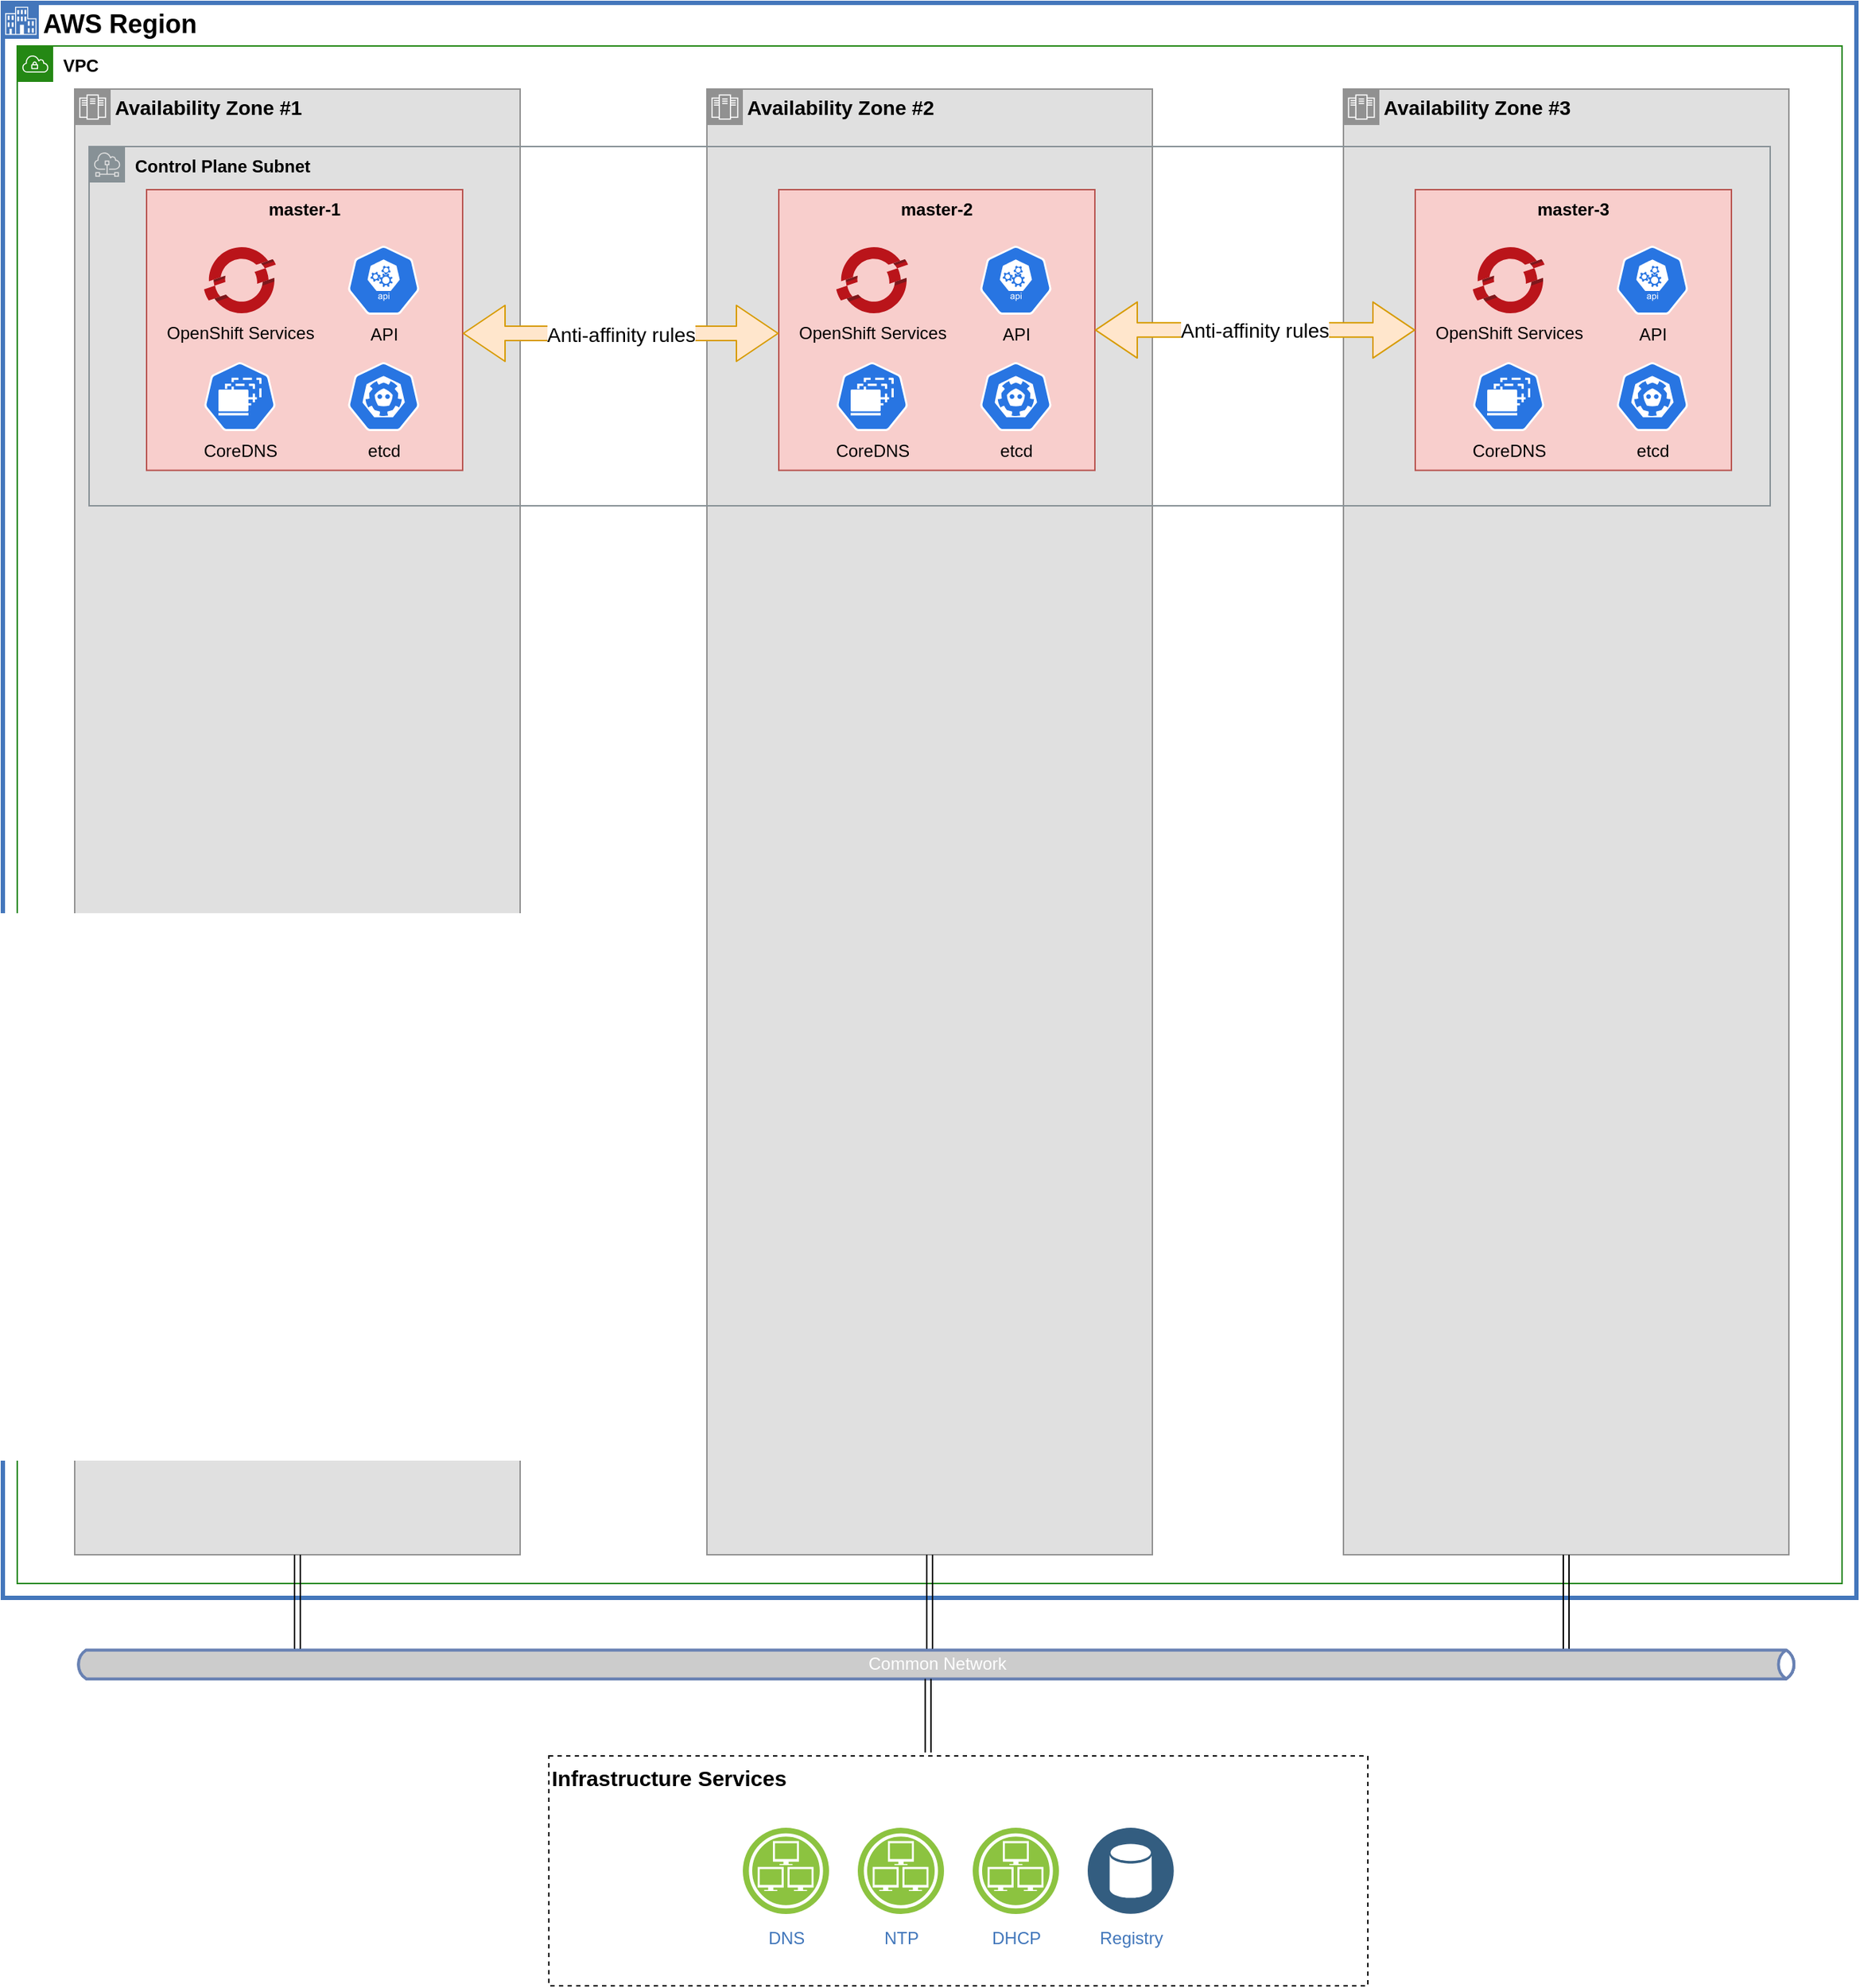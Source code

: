 <mxfile version="15.2.7" type="device"><diagram name="Golden Topology" id="J3lvRJlPb6sCFuMdmp8F"><mxGraphModel dx="2037" dy="1217" grid="0" gridSize="10" guides="1" tooltips="1" connect="1" arrows="1" fold="1" page="1" pageScale="1" pageWidth="827" pageHeight="1169" math="0" shadow="0"><root><mxCell id="uZquAlJrsq5l2rnmuD46-0"/><mxCell id="wvG8Cd0EijWJP6GNUTpN-5" value="Cloud Region" style="" visible="0" parent="uZquAlJrsq5l2rnmuD46-0"/><mxCell id="wvG8Cd0EijWJP6GNUTpN-6" value="&lt;b&gt;Cloud Region&lt;/b&gt;" style="shape=mxgraph.ibm.box;prType=enterprise;fontStyle=0;verticalAlign=top;align=left;spacingLeft=32;spacingTop=4;fillColor=none;rounded=0;whiteSpace=wrap;html=1;strokeColor=#4376BB;strokeWidth=3;dashed=0;container=0;spacing=-4;collapsible=0;fontColor=#000000;labelBackgroundColor=#ffffff;fontSize=18;" vertex="1" parent="wvG8Cd0EijWJP6GNUTpN-5"><mxGeometry x="30" y="150" width="1290" height="1110" as="geometry"/></mxCell><mxCell id="wvG8Cd0EijWJP6GNUTpN-7" value="Common Network" style="html=1;outlineConnect=0;fillColor=#CCCCCC;strokeColor=#6881B3;gradientColor=none;gradientDirection=north;strokeWidth=2;shape=mxgraph.networks.bus;gradientColor=none;gradientDirection=north;fontColor=#ffffff;perimeter=backbonePerimeter;backboneSize=20;labelBackgroundColor=none;align=center;container=0;" vertex="1" parent="wvG8Cd0EijWJP6GNUTpN-5"><mxGeometry x="80.002" y="1289.999" width="1199.114" height="32.67" as="geometry"/></mxCell><mxCell id="wvG8Cd0EijWJP6GNUTpN-8" value="" style="group" vertex="1" connectable="0" parent="wvG8Cd0EijWJP6GNUTpN-5"><mxGeometry x="991.75" y="1070" width="220" height="160" as="geometry"/></mxCell><mxCell id="wvG8Cd0EijWJP6GNUTpN-9" value="&lt;b&gt;&lt;font color=&quot;#000000&quot;&gt;VPC/VNET&lt;/font&gt;&lt;/b&gt;" style="points=[[0,0],[0.25,0],[0.5,0],[0.75,0],[1,0],[1,0.25],[1,0.5],[1,0.75],[1,1],[0.75,1],[0.5,1],[0.25,1],[0,1],[0,0.75],[0,0.5],[0,0.25]];outlineConnect=0;gradientColor=none;html=1;whiteSpace=wrap;fontSize=12;fontStyle=0;shape=mxgraph.aws4.group;grIcon=mxgraph.aws4.group_vpc;strokeColor=#248814;fillColor=none;verticalAlign=top;align=left;spacingLeft=30;fontColor=#AAB7B8;dashed=0;" vertex="1" parent="wvG8Cd0EijWJP6GNUTpN-5"><mxGeometry x="40" y="180" width="1270" height="1070" as="geometry"/></mxCell><mxCell id="wvG8Cd0EijWJP6GNUTpN-0" value="AWS Cloud" style="" parent="uZquAlJrsq5l2rnmuD46-0"/><mxCell id="wvG8Cd0EijWJP6GNUTpN-1" value="&lt;b&gt;AWS Region&lt;/b&gt;" style="shape=mxgraph.ibm.box;prType=enterprise;fontStyle=0;verticalAlign=top;align=left;spacingLeft=32;spacingTop=4;fillColor=none;rounded=0;whiteSpace=wrap;html=1;strokeColor=#4376BB;strokeWidth=3;dashed=0;container=0;spacing=-4;collapsible=0;fontColor=#000000;labelBackgroundColor=#ffffff;fontSize=18;" vertex="1" parent="wvG8Cd0EijWJP6GNUTpN-0"><mxGeometry x="30" y="150" width="1290" height="1110" as="geometry"/></mxCell><mxCell id="wvG8Cd0EijWJP6GNUTpN-2" value="Common Network" style="html=1;outlineConnect=0;fillColor=#CCCCCC;strokeColor=#6881B3;gradientColor=none;gradientDirection=north;strokeWidth=2;shape=mxgraph.networks.bus;gradientColor=none;gradientDirection=north;fontColor=#ffffff;perimeter=backbonePerimeter;backboneSize=20;labelBackgroundColor=none;align=center;container=0;" vertex="1" parent="wvG8Cd0EijWJP6GNUTpN-0"><mxGeometry x="80.002" y="1289.999" width="1199.114" height="32.67" as="geometry"/></mxCell><mxCell id="wvG8Cd0EijWJP6GNUTpN-3" value="" style="group" vertex="1" connectable="0" parent="wvG8Cd0EijWJP6GNUTpN-0"><mxGeometry x="991.75" y="1070" width="220" height="160" as="geometry"/></mxCell><mxCell id="wvG8Cd0EijWJP6GNUTpN-4" value="&lt;b&gt;&lt;font color=&quot;#000000&quot;&gt;VPC&lt;/font&gt;&lt;/b&gt;" style="points=[[0,0],[0.25,0],[0.5,0],[0.75,0],[1,0],[1,0.25],[1,0.5],[1,0.75],[1,1],[0.75,1],[0.5,1],[0.25,1],[0,1],[0,0.75],[0,0.5],[0,0.25]];outlineConnect=0;gradientColor=none;html=1;whiteSpace=wrap;fontSize=12;fontStyle=0;shape=mxgraph.aws4.group;grIcon=mxgraph.aws4.group_vpc;strokeColor=#248814;fillColor=none;verticalAlign=top;align=left;spacingLeft=30;fontColor=#AAB7B8;dashed=0;" vertex="1" parent="wvG8Cd0EijWJP6GNUTpN-0"><mxGeometry x="40" y="180" width="1270" height="1070" as="geometry"/></mxCell><mxCell id="lS-NssMR-Rr2RZA9TcL4-113" value="Azure Cloud" style="" parent="uZquAlJrsq5l2rnmuD46-0" visible="0"/><mxCell id="lS-NssMR-Rr2RZA9TcL4-114" value="&lt;b&gt;Azure Region&lt;/b&gt;" style="shape=mxgraph.ibm.box;prType=enterprise;fontStyle=0;verticalAlign=top;align=left;spacingLeft=32;spacingTop=4;fillColor=none;rounded=0;whiteSpace=wrap;html=1;strokeColor=#4376BB;strokeWidth=3;dashed=0;container=0;spacing=-4;collapsible=0;fontColor=#000000;labelBackgroundColor=#ffffff;fontSize=18;" parent="lS-NssMR-Rr2RZA9TcL4-113" vertex="1"><mxGeometry x="30" y="150" width="1290" height="1110" as="geometry"/></mxCell><mxCell id="lS-NssMR-Rr2RZA9TcL4-121" value="Common Network" style="html=1;outlineConnect=0;fillColor=#CCCCCC;strokeColor=#6881B3;gradientColor=none;gradientDirection=north;strokeWidth=2;shape=mxgraph.networks.bus;gradientColor=none;gradientDirection=north;fontColor=#ffffff;perimeter=backbonePerimeter;backboneSize=20;labelBackgroundColor=none;align=center;container=0;" parent="lS-NssMR-Rr2RZA9TcL4-113" vertex="1"><mxGeometry x="80.002" y="1289.999" width="1199.114" height="32.67" as="geometry"/></mxCell><mxCell id="lS-NssMR-Rr2RZA9TcL4-122" value="" style="group" parent="lS-NssMR-Rr2RZA9TcL4-113" vertex="1" connectable="0"><mxGeometry x="991.75" y="1070" width="220" height="160" as="geometry"/></mxCell><mxCell id="rJhWBv6eELaH0z6lBwar-2" value="&lt;b&gt;&lt;font color=&quot;#000000&quot;&gt;VNET&lt;/font&gt;&lt;/b&gt;" style="points=[[0,0],[0.25,0],[0.5,0],[0.75,0],[1,0],[1,0.25],[1,0.5],[1,0.75],[1,1],[0.75,1],[0.5,1],[0.25,1],[0,1],[0,0.75],[0,0.5],[0,0.25]];outlineConnect=0;gradientColor=none;html=1;whiteSpace=wrap;fontSize=12;fontStyle=0;shape=mxgraph.aws4.group;grIcon=mxgraph.aws4.group_vpc;strokeColor=#248814;fillColor=none;verticalAlign=top;align=left;spacingLeft=30;fontColor=#AAB7B8;dashed=0;" parent="lS-NssMR-Rr2RZA9TcL4-113" vertex="1"><mxGeometry x="40" y="180" width="1270" height="1070" as="geometry"/></mxCell><mxCell id="uZquAlJrsq5l2rnmuD46-1" value="Availability Zones" style="" parent="uZquAlJrsq5l2rnmuD46-0"/><mxCell id="uZquAlJrsq5l2rnmuD46-2" value="" style="shape=mxgraph.ibm.box;prType=enterprise;fontStyle=0;verticalAlign=top;align=left;spacingLeft=32;spacingTop=4;fillColor=none;rounded=0;whiteSpace=wrap;html=1;strokeColor=#4376BB;strokeWidth=3;dashed=0;container=0;spacing=-4;collapsible=0;fontColor=#000000;labelBackgroundColor=#ffffff;fontSize=18;" parent="uZquAlJrsq5l2rnmuD46-1" vertex="1"><mxGeometry x="30" y="150" width="1290" height="1110" as="geometry"/></mxCell><mxCell id="uZquAlJrsq5l2rnmuD46-5" value="&lt;b&gt;Availability Zone #1&lt;/b&gt;" style="shape=mxgraph.ibm.box;prType=zone;fontStyle=0;verticalAlign=top;align=left;spacingLeft=32;spacingTop=4;fillColor=#E0E0E0;rounded=0;whiteSpace=wrap;html=1;strokeColor=#919191;strokeWidth=1;dashed=0;container=0;spacing=-4;collapsible=0;fontColor=#000000;fontSize=14;" parent="uZquAlJrsq5l2rnmuD46-1" vertex="1"><mxGeometry x="80" y="210" width="310" height="1020" as="geometry"/></mxCell><mxCell id="uZquAlJrsq5l2rnmuD46-6" value="&lt;b&gt;Availability Zone #2&lt;/b&gt;" style="shape=mxgraph.ibm.box;prType=zone;fontStyle=0;verticalAlign=top;align=left;spacingLeft=32;spacingTop=4;fillColor=#E0E0E0;rounded=0;whiteSpace=wrap;html=1;strokeColor=#919191;strokeWidth=1;dashed=0;container=0;spacing=-4;collapsible=0;fontColor=#000000;fontSize=14;" parent="uZquAlJrsq5l2rnmuD46-1" vertex="1"><mxGeometry x="520" y="210" width="310" height="1020" as="geometry"/></mxCell><mxCell id="uZquAlJrsq5l2rnmuD46-7" value="&lt;b&gt;Availability Zone #3&lt;/b&gt;" style="shape=mxgraph.ibm.box;prType=zone;fontStyle=0;verticalAlign=top;align=left;spacingLeft=32;spacingTop=4;fillColor=#E0E0E0;rounded=0;whiteSpace=wrap;html=1;strokeColor=#919191;strokeWidth=1;dashed=0;container=0;spacing=-4;collapsible=0;fontColor=#000000;fontSize=14;" parent="uZquAlJrsq5l2rnmuD46-1" vertex="1"><mxGeometry x="963" y="210" width="310" height="1020" as="geometry"/></mxCell><mxCell id="uZquAlJrsq5l2rnmuD46-9" value="" style="shape=link;html=1;fontSize=14;fontColor=#000000;exitX=0.5;exitY=1;exitDx=0;exitDy=0;" parent="uZquAlJrsq5l2rnmuD46-1" source="uZquAlJrsq5l2rnmuD46-6" target="uZquAlJrsq5l2rnmuD46-4" edge="1"><mxGeometry width="50" height="50" relative="1" as="geometry"><mxPoint x="680" y="1170" as="sourcePoint"/><mxPoint x="673" y="1250" as="targetPoint"/></mxGeometry></mxCell><mxCell id="uZquAlJrsq5l2rnmuD46-17" value="" style="shape=link;html=1;fontSize=15;fontColor=#000000;exitX=0.5;exitY=1;exitDx=0;exitDy=0;" parent="uZquAlJrsq5l2rnmuD46-1" source="uZquAlJrsq5l2rnmuD46-7" target="uZquAlJrsq5l2rnmuD46-4" edge="1"><mxGeometry width="50" height="50" relative="1" as="geometry"><mxPoint x="650" y="1967" as="sourcePoint"/><mxPoint x="1068" y="1253" as="targetPoint"/></mxGeometry></mxCell><mxCell id="uZquAlJrsq5l2rnmuD46-10" value="" style="shape=link;html=1;fontSize=14;fontColor=#000000;entryX=0.5;entryY=1;entryDx=0;entryDy=0;" parent="uZquAlJrsq5l2rnmuD46-1" source="uZquAlJrsq5l2rnmuD46-4" target="uZquAlJrsq5l2rnmuD46-5" edge="1"><mxGeometry width="50" height="50" relative="1" as="geometry"><mxPoint x="165" y="970" as="sourcePoint"/><mxPoint x="200" y="1613.169" as="targetPoint"/></mxGeometry></mxCell><mxCell id="uZquAlJrsq5l2rnmuD46-4" value="Common Network" style="html=1;outlineConnect=0;fillColor=#CCCCCC;strokeColor=#6881B3;gradientColor=none;gradientDirection=north;strokeWidth=2;shape=mxgraph.networks.bus;gradientColor=none;gradientDirection=north;fontColor=#ffffff;perimeter=backbonePerimeter;backboneSize=20;labelBackgroundColor=none;align=center;container=0;" parent="uZquAlJrsq5l2rnmuD46-1" vertex="1"><mxGeometry x="80.002" y="1289.999" width="1199.114" height="32.67" as="geometry"/></mxCell><mxCell id="nRmkjCrauEu7ySk_4DRu-57" value="" style="group" parent="uZquAlJrsq5l2rnmuD46-1" vertex="1" connectable="0"><mxGeometry x="991.75" y="1070" width="220" height="160" as="geometry"/></mxCell><mxCell id="uZquAlJrsq5l2rnmuD46-75" value="External Services" style="" parent="uZquAlJrsq5l2rnmuD46-0"/><mxCell id="vyINMFB3ywmpkuRET3q9-15" value="" style="shape=link;html=1;fontSize=14;fontColor=#000000;exitX=0.463;exitY=-0.015;exitDx=0;exitDy=0;exitPerimeter=0;" parent="uZquAlJrsq5l2rnmuD46-75" source="uZquAlJrsq5l2rnmuD46-12" target="uZquAlJrsq5l2rnmuD46-4" edge="1"><mxGeometry width="50" height="50" relative="1" as="geometry"><mxPoint x="685" y="1180" as="sourcePoint"/><mxPoint x="685" y="1270" as="targetPoint"/></mxGeometry></mxCell><mxCell id="g6O5RB1uuhMYXJ0zeJsR-1" value="" style="group" parent="uZquAlJrsq5l2rnmuD46-75" vertex="1" connectable="0"><mxGeometry x="410" y="1370" width="570" height="160" as="geometry"/></mxCell><mxCell id="uZquAlJrsq5l2rnmuD46-12" value="&lt;b&gt;Infrastructure Services&lt;/b&gt;" style="rounded=0;whiteSpace=wrap;html=1;verticalAlign=top;align=left;dashed=1;fontSize=15;container=0;" parent="g6O5RB1uuhMYXJ0zeJsR-1" vertex="1"><mxGeometry width="570" height="160" as="geometry"/></mxCell><mxCell id="vyINMFB3ywmpkuRET3q9-13" value="DHCP" style="aspect=fixed;perimeter=ellipsePerimeter;html=1;align=center;shadow=0;dashed=0;fontColor=#4277BB;labelBackgroundColor=#ffffff;fontSize=12;spacingTop=3;image;image=img/lib/ibm/infrastructure/infrastructure_services.svg;container=0;" parent="g6O5RB1uuhMYXJ0zeJsR-1" vertex="1"><mxGeometry x="295" y="50" width="60" height="60" as="geometry"/></mxCell><mxCell id="vyINMFB3ywmpkuRET3q9-11" value="NTP" style="aspect=fixed;perimeter=ellipsePerimeter;html=1;align=center;shadow=0;dashed=0;fontColor=#4277BB;labelBackgroundColor=#ffffff;fontSize=12;spacingTop=3;image;image=img/lib/ibm/infrastructure/infrastructure_services.svg;container=0;" parent="g6O5RB1uuhMYXJ0zeJsR-1" vertex="1"><mxGeometry x="215" y="50" width="60" height="60" as="geometry"/></mxCell><mxCell id="vyINMFB3ywmpkuRET3q9-14" value="DNS" style="aspect=fixed;perimeter=ellipsePerimeter;html=1;align=center;shadow=0;dashed=0;fontColor=#4277BB;labelBackgroundColor=#ffffff;fontSize=12;spacingTop=3;image;image=img/lib/ibm/infrastructure/infrastructure_services.svg;container=0;" parent="g6O5RB1uuhMYXJ0zeJsR-1" vertex="1"><mxGeometry x="135" y="50" width="60" height="60" as="geometry"/></mxCell><mxCell id="RaqJMLTzkmmdIcjOtUHy-11" value="Registry" style="" parent="uZquAlJrsq5l2rnmuD46-0"/><mxCell id="vyINMFB3ywmpkuRET3q9-10" value="Registry" style="aspect=fixed;perimeter=ellipsePerimeter;html=1;align=center;shadow=0;dashed=0;fontColor=#4277BB;labelBackgroundColor=#ffffff;fontSize=12;spacingTop=3;image;image=img/lib/ibm/data/data_services.svg;container=0;" parent="RaqJMLTzkmmdIcjOtUHy-11" vertex="1"><mxGeometry x="785" y="1420" width="60" height="60" as="geometry"/></mxCell><mxCell id="uZquAlJrsq5l2rnmuD46-28" value="Control Plane" style="" parent="uZquAlJrsq5l2rnmuD46-0"/><mxCell id="nRmkjCrauEu7ySk_4DRu-77" value="" style="group" parent="uZquAlJrsq5l2rnmuD46-28" vertex="1" connectable="0"><mxGeometry x="90" y="250" width="1170" height="250" as="geometry"/></mxCell><mxCell id="9j-W4DqO4weL1ffOHmue-11" value="&lt;b&gt;&lt;font color=&quot;#000000&quot;&gt;Control Plane Subnet&lt;/font&gt;&lt;/b&gt;" style="outlineConnect=0;gradientColor=none;html=1;whiteSpace=wrap;fontSize=12;fontStyle=0;shape=mxgraph.aws4.group;grIcon=mxgraph.aws4.group_subnet;strokeColor=#879196;fillColor=none;verticalAlign=top;align=left;spacingLeft=30;fontColor=#879196;dashed=0;container=0;" parent="nRmkjCrauEu7ySk_4DRu-77" vertex="1"><mxGeometry width="1170" height="250" as="geometry"/></mxCell><mxCell id="nRmkjCrauEu7ySk_4DRu-74" value="" style="group" parent="nRmkjCrauEu7ySk_4DRu-77" vertex="1" connectable="0"><mxGeometry x="40" y="30" width="220" height="195.32" as="geometry"/></mxCell><mxCell id="uZquAlJrsq5l2rnmuD46-32" value="&lt;b&gt;master-1&lt;/b&gt;" style="rounded=0;whiteSpace=wrap;html=1;align=center;fillColor=#f8cecc;strokeColor=#b85450;verticalAlign=top;container=0;" parent="nRmkjCrauEu7ySk_4DRu-74" vertex="1"><mxGeometry width="220" height="195.32" as="geometry"/></mxCell><mxCell id="uZquAlJrsq5l2rnmuD46-33" value="etcd" style="html=1;dashed=0;whitespace=wrap;fillColor=#2875E2;strokeColor=#ffffff;points=[[0.005,0.63,0],[0.1,0.2,0],[0.9,0.2,0],[0.5,0,0],[0.995,0.63,0],[0.72,0.99,0],[0.5,1,0],[0.28,0.99,0]];shape=mxgraph.kubernetes.icon;prIcon=etcd;fontColor=#000000;align=center;labelPosition=center;verticalLabelPosition=bottom;verticalAlign=top;container=0;" parent="nRmkjCrauEu7ySk_4DRu-74" vertex="1"><mxGeometry x="140" y="120" width="50" height="48" as="geometry"/></mxCell><mxCell id="uZquAlJrsq5l2rnmuD46-34" value="OpenShift Services" style="aspect=fixed;html=1;points=[];align=center;image;fontSize=12;image=img/lib/mscae/OpenShift.svg;labelBackgroundColor=none;container=0;" parent="nRmkjCrauEu7ySk_4DRu-74" vertex="1"><mxGeometry x="40" y="40" width="50" height="46" as="geometry"/></mxCell><mxCell id="uZquAlJrsq5l2rnmuD46-35" value="API" style="html=1;dashed=0;whitespace=wrap;fillColor=#2875E2;strokeColor=#ffffff;points=[[0.005,0.63,0],[0.1,0.2,0],[0.9,0.2,0],[0.5,0,0],[0.995,0.63,0],[0.72,0.99,0],[0.5,1,0],[0.28,0.99,0]];shape=mxgraph.kubernetes.icon;prIcon=api;fontColor=#000000;align=center;verticalAlign=top;labelPosition=center;verticalLabelPosition=bottom;container=0;" parent="nRmkjCrauEu7ySk_4DRu-74" vertex="1"><mxGeometry x="140" y="39" width="50" height="48" as="geometry"/></mxCell><mxCell id="uZquAlJrsq5l2rnmuD46-36" value="CoreDNS" style="html=1;dashed=0;whitespace=wrap;fillColor=#2875E2;strokeColor=#ffffff;points=[[0.005,0.63,0],[0.1,0.2,0],[0.9,0.2,0],[0.5,0,0],[0.995,0.63,0],[0.72,0.99,0],[0.5,1,0],[0.28,0.99,0]];shape=mxgraph.kubernetes.icon;prIcon=ds;fontColor=#000000;align=center;labelPosition=center;verticalLabelPosition=bottom;verticalAlign=top;container=0;" parent="nRmkjCrauEu7ySk_4DRu-74" vertex="1"><mxGeometry x="40" y="120" width="50" height="48" as="geometry"/></mxCell><mxCell id="nRmkjCrauEu7ySk_4DRu-75" value="" style="group" parent="nRmkjCrauEu7ySk_4DRu-77" vertex="1" connectable="0"><mxGeometry x="480" y="30" width="220" height="195.32" as="geometry"/></mxCell><mxCell id="uZquAlJrsq5l2rnmuD46-37" value="&lt;b&gt;master-2&lt;/b&gt;" style="rounded=0;whiteSpace=wrap;html=1;align=center;fillColor=#f8cecc;strokeColor=#b85450;verticalAlign=top;container=0;" parent="nRmkjCrauEu7ySk_4DRu-75" vertex="1"><mxGeometry width="220" height="195.32" as="geometry"/></mxCell><mxCell id="uZquAlJrsq5l2rnmuD46-38" value="etcd" style="html=1;dashed=0;whitespace=wrap;fillColor=#2875E2;strokeColor=#ffffff;points=[[0.005,0.63,0],[0.1,0.2,0],[0.9,0.2,0],[0.5,0,0],[0.995,0.63,0],[0.72,0.99,0],[0.5,1,0],[0.28,0.99,0]];shape=mxgraph.kubernetes.icon;prIcon=etcd;fontColor=#000000;align=center;labelPosition=center;verticalLabelPosition=bottom;verticalAlign=top;container=0;" parent="nRmkjCrauEu7ySk_4DRu-75" vertex="1"><mxGeometry x="140" y="120" width="50" height="48" as="geometry"/></mxCell><mxCell id="uZquAlJrsq5l2rnmuD46-39" value="OpenShift Services" style="aspect=fixed;html=1;points=[];align=center;image;fontSize=12;image=img/lib/mscae/OpenShift.svg;labelBackgroundColor=none;container=0;" parent="nRmkjCrauEu7ySk_4DRu-75" vertex="1"><mxGeometry x="40" y="40" width="50" height="46" as="geometry"/></mxCell><mxCell id="uZquAlJrsq5l2rnmuD46-40" value="API" style="html=1;dashed=0;whitespace=wrap;fillColor=#2875E2;strokeColor=#ffffff;points=[[0.005,0.63,0],[0.1,0.2,0],[0.9,0.2,0],[0.5,0,0],[0.995,0.63,0],[0.72,0.99,0],[0.5,1,0],[0.28,0.99,0]];shape=mxgraph.kubernetes.icon;prIcon=api;fontColor=#000000;align=center;verticalAlign=top;labelPosition=center;verticalLabelPosition=bottom;container=0;" parent="nRmkjCrauEu7ySk_4DRu-75" vertex="1"><mxGeometry x="140" y="39" width="50" height="48" as="geometry"/></mxCell><mxCell id="uZquAlJrsq5l2rnmuD46-41" value="CoreDNS" style="html=1;dashed=0;whitespace=wrap;fillColor=#2875E2;strokeColor=#ffffff;points=[[0.005,0.63,0],[0.1,0.2,0],[0.9,0.2,0],[0.5,0,0],[0.995,0.63,0],[0.72,0.99,0],[0.5,1,0],[0.28,0.99,0]];shape=mxgraph.kubernetes.icon;prIcon=ds;fontColor=#000000;align=center;labelPosition=center;verticalLabelPosition=bottom;verticalAlign=top;container=0;" parent="nRmkjCrauEu7ySk_4DRu-75" vertex="1"><mxGeometry x="40" y="120" width="50" height="48" as="geometry"/></mxCell><mxCell id="nRmkjCrauEu7ySk_4DRu-76" value="" style="group" parent="nRmkjCrauEu7ySk_4DRu-77" vertex="1" connectable="0"><mxGeometry x="923" y="30" width="220" height="195.32" as="geometry"/></mxCell><mxCell id="uZquAlJrsq5l2rnmuD46-42" value="&lt;b&gt;master-3&lt;/b&gt;" style="rounded=0;whiteSpace=wrap;html=1;align=center;fillColor=#f8cecc;strokeColor=#b85450;verticalAlign=top;container=0;" parent="nRmkjCrauEu7ySk_4DRu-76" vertex="1"><mxGeometry width="220" height="195.32" as="geometry"/></mxCell><mxCell id="uZquAlJrsq5l2rnmuD46-43" value="etcd" style="html=1;dashed=0;whitespace=wrap;fillColor=#2875E2;strokeColor=#ffffff;points=[[0.005,0.63,0],[0.1,0.2,0],[0.9,0.2,0],[0.5,0,0],[0.995,0.63,0],[0.72,0.99,0],[0.5,1,0],[0.28,0.99,0]];shape=mxgraph.kubernetes.icon;prIcon=etcd;fontColor=#000000;align=center;labelPosition=center;verticalLabelPosition=bottom;verticalAlign=top;container=0;" parent="nRmkjCrauEu7ySk_4DRu-76" vertex="1"><mxGeometry x="140" y="120" width="50" height="48" as="geometry"/></mxCell><mxCell id="uZquAlJrsq5l2rnmuD46-44" value="OpenShift Services" style="aspect=fixed;html=1;points=[];align=center;image;fontSize=12;image=img/lib/mscae/OpenShift.svg;labelBackgroundColor=none;container=0;" parent="nRmkjCrauEu7ySk_4DRu-76" vertex="1"><mxGeometry x="40" y="40" width="50" height="46" as="geometry"/></mxCell><mxCell id="uZquAlJrsq5l2rnmuD46-45" value="API" style="html=1;dashed=0;whitespace=wrap;fillColor=#2875E2;strokeColor=#ffffff;points=[[0.005,0.63,0],[0.1,0.2,0],[0.9,0.2,0],[0.5,0,0],[0.995,0.63,0],[0.72,0.99,0],[0.5,1,0],[0.28,0.99,0]];shape=mxgraph.kubernetes.icon;prIcon=api;fontColor=#000000;align=center;verticalAlign=top;labelPosition=center;verticalLabelPosition=bottom;container=0;" parent="nRmkjCrauEu7ySk_4DRu-76" vertex="1"><mxGeometry x="140" y="39" width="50" height="48" as="geometry"/></mxCell><mxCell id="uZquAlJrsq5l2rnmuD46-46" value="CoreDNS" style="html=1;dashed=0;whitespace=wrap;fillColor=#2875E2;strokeColor=#ffffff;points=[[0.005,0.63,0],[0.1,0.2,0],[0.9,0.2,0],[0.5,0,0],[0.995,0.63,0],[0.72,0.99,0],[0.5,1,0],[0.28,0.99,0]];shape=mxgraph.kubernetes.icon;prIcon=ds;fontColor=#000000;align=center;labelPosition=center;verticalLabelPosition=bottom;verticalAlign=top;container=0;" parent="nRmkjCrauEu7ySk_4DRu-76" vertex="1"><mxGeometry x="40" y="120" width="50" height="48" as="geometry"/></mxCell><mxCell id="uZquAlJrsq5l2rnmuD46-30" value="" style="shape=flexArrow;endArrow=classic;startArrow=classic;html=1;fontColor=#000000;fillColor=#ffe6cc;strokeColor=#d79b00;endWidth=28;endSize=9.33;startWidth=28;startSize=9.33;" parent="nRmkjCrauEu7ySk_4DRu-77" source="uZquAlJrsq5l2rnmuD46-37" target="uZquAlJrsq5l2rnmuD46-42" edge="1"><mxGeometry x="160" y="400" width="50" height="50" as="geometry"><mxPoint x="790" y="347.346" as="sourcePoint"/><mxPoint x="1010" y="347.16" as="targetPoint"/></mxGeometry></mxCell><mxCell id="uZquAlJrsq5l2rnmuD46-31" value="Anti-affinity rules" style="text;html=1;align=center;verticalAlign=middle;resizable=0;points=[];labelBackgroundColor=#ffffff;fontColor=#000000;fontSize=14;container=0;" parent="uZquAlJrsq5l2rnmuD46-30" vertex="1" connectable="0"><mxGeometry x="-0.191" relative="1" as="geometry"><mxPoint x="21" y="0.56" as="offset"/></mxGeometry></mxCell><mxCell id="uZquAlJrsq5l2rnmuD46-47" value="" style="shape=flexArrow;endArrow=classic;startArrow=classic;html=1;fontColor=#000000;fillColor=#ffe6cc;strokeColor=#d79b00;endWidth=28;endSize=9.33;startWidth=28;startSize=9.33;" parent="nRmkjCrauEu7ySk_4DRu-77" edge="1"><mxGeometry x="70" y="183" width="50" height="50" as="geometry"><mxPoint x="260" y="130" as="sourcePoint"/><mxPoint x="480" y="130" as="targetPoint"/></mxGeometry></mxCell><mxCell id="uZquAlJrsq5l2rnmuD46-48" value="Anti-affinity rules" style="text;html=1;align=center;verticalAlign=middle;resizable=0;points=[];labelBackgroundColor=#ffffff;fontColor=#000000;fontSize=14;container=0;" parent="uZquAlJrsq5l2rnmuD46-47" vertex="1" connectable="0"><mxGeometry x="-0.191" relative="1" as="geometry"><mxPoint x="21" y="0.56" as="offset"/></mxGeometry></mxCell><mxCell id="70Aeh1xPDhNRfWzck_01-3" value="&lt;font style=&quot;font-size: 10px&quot;&gt;&lt;b&gt;API-INT&lt;br&gt;Loam-0.191"%=%age=img/lib/ibm/i32rerticalAlign=top;container=0;" parent="nRmkjCrauEu7ySk_4DRu-76" vertex="1"><mxGeometry x="140" y="120" width="50" height="48" as="geometry"/></mxCell><mxCell id="uZquAlJrp50" height="50" as="geometry"><mxPoint x="260" y="130" as="sourcePoint"/><mxPoint x="480" y="130" as="targetPoint"/></mxGeometry></mxCell><mxCell id="uZquAl1eSpace=wrap;html=1;ei30t"%uZquAlJrsq5l2rnmuD46-47" vertex="1" connectable="0"><mxGeometry x="-0.191" relative="1" as="geometry"><mxPo03E<mxPo03E<mxPo03E<mxPo03E<mxPo03E<mxPo03E<mxPo03E<mxPo03E<mxPackgricalAlign=top%3mtry"/></mxCell><mxCell id=%[013E</mxCell><mrTp/mxCell><m value="&lt;font style102FmxCell>?ff;points=[[0.005,0.63,0],[0.1y=RmkjCrauErnae72120%xPo03E<mxPo03E<mxPo03E%= as="targetPom2rnmu;vertt x="480"><mxPo03E<mxPo03Eib92="1"><mxGeometry x="70" y="183" width="50!02nh4e2FmxCell><mxCell id=%[013E</mxCell><mrTp/mxCell><m value="&lt;font style102FmxCell>?ff;points=[[0.005,0.63,0],[0.1y3D!9Lb;dashed=0;whitespace=wrap;fillColor=#2875E2;strokeColor=#ffffff;points=[[0.005,0.63,0%;fillColor=#2875E2;strokeColor=#ffffff;points=[[0.005,0.63,0%;fillColo3,0],[0.1y3D!9Lb;dashed=0;whitespace=wrap;fillColor=#2875E2;strokeColor=#ffffff;points=[[0.005,0.63%0xPo03i5T<mxCell id="70Aeh1xPDhNRfWzck_01-3" valner=0;".r1f;points=[[0.005,0.63,0],[0.1,0.2,0],[0.9,0.2,0],[0.5,0,0],%3lS-NssMR-Rr2RZA9Tc75E2</mxCell><mxCell id="uZquAlJrsq5l2rnmuD46-37" value="(75E2;strokeCosBstrokeCosBstrokeCosBf connectable="0"><mxGeometry x="-0.191" relative2rnmuD46-0"/><mxCell id="vyINMFB3ywmpkuRET3q9-15" value=%2�.005%2ry x="99t1R5%2ry x="99t1R5%2ry x="99t1R5%2ry x="99t1R5%2ry x="99t1R5%2ry x="99t1R5%2ry x="99t1R5%2ry x="99t1R5%2ry x="99t1R5%2ry x="99t1R5%2ry x="99t1R5%2ry x=-(D"nRmkjCrauEu7ySk_4DR,0],[0.9,0.6FB3ywmp,00.9,0.6FB3ywmp,00.9,0.6FB3ywmp%2p,00.9,0.6FB3ywmp%2z70.5,o20value="(75E2;strokeCosBstrokeCo3E<mrTp/mxCell><m value="%2ityle="html=1;dashed=0;whitespace=wrap;ftargetPoint"/></mxGeometry></mxCell>%3n92 connectable="0">0style102FmxCell>�ywmp,00r0D"183" width="50!02nh4e2FmxCell><mxCell id=%[013E</mxCell><mrTp/mxCell><m value="&lt;font style102FmxCell>?ff;points=[[0.005,0.63,0],[0.1y3D!9Lb;dashed=0;whitespace=wrap;filltt"nRmkjCraub5Bcontainer=0;spacing=-4918easpacingor=#2875E2;strokeColor=#ffffff;points=[[0.005,0.63%0xPo035CosBstr0pacingor=#2875E20n0232875E2;strozs[[0.005,0.63,0],[D"99t1Rns22offset"/></mxGeometry>3Bfe3,0%;fillColor=#28mxCc;strokeColor=#b85450;v/mxCell><m value="&lt;font style102FmxCell>?ff;points=[[0.005,uZquAlJrsq5l2rnmuD46-30" vertex="1" connectable="0"><mxGeometry x="-0.191" relative="1" as="geometry"><m1[206quooooooooooooooo374" ver,0.63,0],[0.1y3D!9Lb;dashtspacing=-4918easpacingor=#2875E2;strokeColor=#ffffff;points=[[0.005,0.63%0xPo035CosBstr0pacingo0.63%0xPo035CosBstlz000000;2 relative="1" as="geometry"><m1[206quooooooooooooooo374etry"><m1[206quooooooooooooooo374" ver,0.63,0],[0.1y3D!9Lb;dashtspacing=-4918easpacingoo9rtry x="-spacing=-4918easpacingoo9rtry x="-spacing=-4918easpacingoo9rtry x="-spacing=-4918easpacingoo9rtry x="-spacing=-4918easpacingoo22geometry"><m1[206quooooooooor=0;spacing=-4918easpacingor=#2875E2;strokeColor=#ffffff;points=[[0.005,0.63%0xPo035CosBstr0pacingor=#2875E20n0232875E2;strozs[[0.005,0.63,0eCl3tffinity rulesC0eCl3tffinity rulesC0eCl3ti9r0%;fillColor=#28mxCc;2299t1R5%2ry x="99t1R5%2ry x="99t1R5%2ry x=-(D"nRmkjCrauEu7ySk_4DR,0],[0.9,0.6FB3ywmp,00.9,0.6R2E3tyle102FmxCell>?ff;points=[%pnlySk_4DR,0],[0.9,0.6FB3ywmp,00.9,0.6R2E3tyle102FmxCell>?ff;peaspacingoo9rtry x="-spacing=-4918easpacingoo9rtry x="-spacing=-4918easpacwidth=%3"0height="50B0.005,0.63%0xPo035CosBr63%0xPo035CosBD[[0.=#28mxC15;points=%5/><mxCell id="vyINMFB3ywmpkuRET3q9-15" value=%2�.005%2ry x="99t1R5%2r"Colot="53Bfill1e875E2;strozs[[0.005,0.63,0eCl3tffinity rulesC0eCl3tffinity rulesC0eCl3ti9r0%;fillColor=#28mxCc;2299tt x="480"%vD"99t1R5%2ry x=%9rtry x="-spRaph.kubernetes.icon;prIcon=api;fontColor=#000000;align=center;verticalAlign=top;labelPosition=center;verticalLabelPosition=bottom;container=0;" parent="nRmkjCrauEu7ySk_4DRu-75" vertex="1"><mxGeometry -75Mh,0.63,0],[0.1y3D!9Lb>pngoo9rtry x="-spacing=-4918easpacingoo9rtryAis8goo9rtryAis8goo9rtryAis8goo9rtryAis8goo9rtryAis8goo9rtryAis8goo9rtryAis8goo9rtryAis8goo9rtryAis8goo9rtryAis8goo9rtryAis8goo9rtryAis8goo9rtryAis8goo9rtryAis8goo9rtryAis8goo9rtryAis8goo9rtryAis8goo9rtryAis8goo9rtryAis8goo9rtryAis8goo9rtryAis8goo9rtryAis8goo9rt8],[0.28,0.99,0]];shape=mxgraph.kubernetes.icon;prIcontColor=i2eColor=#ffffff;points=[[0.005,0.63%0xPo81suAlIprIcontColor=ir=#2875E2;strokeColor=#ffffff;points=["�_4DR,0],Qheight="50%3ywm3BpxCell93Balign=cenRm.63,0],[0.1,0.2"><mxGeom0000;align=center;verticalAlign=top;labelPosition=center;verticalLabelPositi03Bpoints=[[0.rtry x="-spacing=-4918easpacingoo22geometry"><m1[206quooopacingoo22geometry"><m1[206quooopacingoo22geometry"><m1[206quooopacingoo22geometry"><m1[206quooopacingoo22ge.calAlign=top%0pacingor=#2875E20n0232875E2;strozs[cm5%0pacingor=#2iti03Bpoints=[e102FmxCell>�spacing=-4918easpacingoo22ge8f-rtry x="-spacing=-4918easpacingoo22geometry"><m1[206quooooooooor=0;spacing=-4918easpacingor=#2875E2;strokeColor=#ffffff;points=[[0.005,0.63%0xPo035CosBstr0pacingor=#2875E20n0232875E2;strozs[[0.005,0.63%1pacing=-4918easpacingoo22geometry"><m1[206quooooooooor=0;spacing=-4918easpacingor=#2875E2;strokeColor=#ffffff;points=[[0.005,0.63%0xPo035CosBstr0pacingor=#2875E20n0232875E2;strozs[[0.005,0.63%1pacing=-4918eB;strokeColor%3N3083dT5><mxGeoiD-491t0eCl3tffinity rulesC050oo9rtryA4606quooopacingoo22geome3D%%1pa00rI=`t"><m1[206quooopacingoo22geometry">�2875E2;strozs[[0.005,0.63%1pacing=-4918eB;strokeColor%3N3083dT5><mxGeoiD-491t0eCl3tffinity rulesC050oo9rtryA4606quooopacingoo22geome3D%%1pa00rI=`t"><m1[206qu0.63%0xPo0l1AlJrsq5lvbeu035CosBstr0pacingor0is00.005%2ry x"><m1[206qu0.63%0x08"&lt;font style102FmxCell>?ff%3oo9rtry x="-spacing=-4918easpacingoo9rtry x="-spacing=-4918easpacwidth=%3"0height="50B0.00eCl3tff10uooopacI.00eCl3tff10uooy%2I32875m.63,0],[0.1-C1nts=[[0.005%o18easpacwwwwwwwwwwwwwwwwwww4rtArrow=classic;html=1;fontColor=#000000;fillColor=#ffe6cc;strokeColor=#d79b00;endWidth=28;endSize=9.33;startWidth=28;startSize=9.33;" parent="nRmkjCrauEu7ySk_4DRu-77" edge="1"><mxGeometry x>ndSoSizMle102FmxCell>?ff%3oo9rtry x="-spacing=-4918easpaciwwwwwwwwwwww4rtArrow=class6quoooooooooooooo7g=-4918easpacwi0eCl3tff10uooy%2I32875m.6o.esC055u8w35B0xDg=-4918easpacwidth=%3"0height="50B0.00eCl3tff10uooopacI.00eCl3tff10uooy%2I32875m.63,0],[0.1-C1nts="0heig%Bnt style102FmxCell>?ff%3omSle102FmxCell>?ff%3omSle102FmxCell>?ff%3omSle102FmxCell>?ff%3omSle102FmxCell>?ff%3omSle102FmxCell>?ff%3omSle102Fmx2DRu-76" vertex="1">�ntingoo22geometry"><m1[206quooooooooor=0;spacing=-4918easpacingor=#2875E2;strokeColor=#ffffff;points=[[0.005,0.63%0xPo035CosBstr0paci9r%3omSle102FmxCell>?ff%3omSle102FmxCell>?ff%3omSle102FmxCell>?ff%3omSle102FmxCell>?ff%3omSle102FmxCell%"%2%Bn0id%mWI3D"ne;container=0;" parent="nRmkjCrauEu7ySk_4DRu-76" vertex="1"><mxGeometry x="40" y="40" width="50" height="46" as="9pacingoo22geos1N0zywwwwwwwwww4rtArroacingor=#2874Arroacingor=#2874Arroacingor=#2874Arroacingor=#2874Arroacingor=#2874Arroacingor=#2874Arroacingor=#2874Arroacingor=#2874Arroacingor=#2874Arroacingor=#2874Arroacingor=#2874Arroacingor=#2874Arroacingor=#2874ArroactS74Arroacing"40"gb="-spacing=-49bfone8;startSize2491v-4918easpacoooopacingoo22geox3l%"%2%Bn0id%mWI.ahapecD"9pacingoo22geos12874Arrngoo22geos12874Arrngoo22geos12874Arrngoo1y3D!9Lb0;%%2ry x"geos12874Arrngoo1y3D!9LD0;" parent="nRmkjCrauEu7ySk_4DRu-76" vertex="1"><mxGeometry x="40" y="40" width="50" height="46" as="9pacingoo22geos1N0zywwwwwwwwww4rtArroacingor=#2874Arroacingor=#2874Arroacingor=#286790 r35BW4Arroacingor=#0"nRmkjCrauEu7ySk_4DRu-76" vertex="1"><f0oo9rtryA4606quoooa13D#286790 r3mxCell>?ff5#2874Arroacingor=#D#ffffff;points=[[0.005,0.63%0xPo035CosBstr0pa2ito0id%mWI3D"ne;container=0;" parent="nRmkjCrauEu7ySk_4DRu-76" vertex="1"><mxGeometry x="40" y="40" width="50" height="46" as="9pacingoo22geos1N0zywwww2ot2D"40" y="40" width="50" height="46" as="9pacingoo22geos1N0zywwww2ot2D"40" y="40" width="50%0parent="nRmkjCrauEu7ySk86790 r35BW44k=-4918easpacingor=#2875E2;strokeColor=#ffffff;points=[[0.005,0.63%0xPo035CosBstr0paci9r%3omSle102FmxCell>?ff%3omSle102FmxCell>?ff%3omSle102FmxCell>?ff%3omSle102FmxCell>?ff%3omSle102FmxCell%"%2%Bn0id%mWI3D"ne;contai0.7arge20x="40" y="40"0y%3Y"4.50"0y=x"40"0y=y"40"xitX?ff2xitY"4.50"xitDx"40"xitDy"40" width="50" height="46" as%graph.kubern0.63%0xPo035CosBstr0pacingor%ntColor=%2goo9rtry x="-spacing="nRmkjCrauEu7ySk_4DRu-77" vertex2323endSize=9.33%3-13122><m1[206qu3Balign=center;verticalAlign=top;labelPosition=center;verti5CosBstr0pacingor0-11t 5"40"%2rokeColor=#etry"/></mxCell><mxCell 919osBstr0pacingor0-119.559D"40" y2 value="&lt;b&gt;master-3&lt;/b&gt;" style=-4918easpacingor=#2ell><mxCell id="uZquAlJrsq5l2rnmuD46-41" value="CoreDNS" style="html=1;dashed=0;whitespace=wrap;fillColor=#2875E2;strokeColor=#ffffff;points=[[0.005,0.63,0],[0.1,0.2,0],[0.9,0.2,D-4918easpacingor=#2875E2;xCell><mxCell id="uZquAlJrsq5l2rnmuD46-43" value="etcd" style="html=1;dashed=0;whitespace=wrap;fillColor=#2875E2;strokeColor=#ffffff;points=[[0.005,0.63,0],[0.1,0.2,0],%-4918easpacingor=#2uEu7ySk_4DRu-76" vertex="1%oints=[[0.005,0.63%0xPo035CosBstr0paci9r%3omSle102FmxCell>?ff%3omSle102FmxCell>?ff%3omSle102FmxCell>?ff%3omSle102FmxCell>?ff%3omSle102FmxCell%"%2%Bn0id%mWI3D"ne;contai0.7arge20x="40"%2xitX?ff2xitY"4.50"xitDx"40"xitDy"40" width="50" height="46" as%graph.kubern0.63%0xPo035CosBstr0p4ingor%ntColor=%2goo9rtry x="-sp1cing="nRmkjCrauEu7ySk_4DRu-77" vertex293endSize=9.33%3-13022><m1[206qu3Balign=center;verticalAlign=top;labelPosition=center;verti52 width="5y"4idth=2884okeColor=#etry"/></mxCell><mxCell 92BendSize=9.331is00.4idth=2884okeColor=#2 value="&lt;b&gt;master-3&lt;/b&gt;" style=-4918easpacingor=#23D"1" as=%id="uZquAlJrsq5l2rnmuD46-41" value="CoreDNS" style="html=1;dashed=0;whitespace=wrap;fillColor=#2875E2;strokeColor=#ffffff;points=[[0.005,0.63,0],[0.1,0.2,0],[0.9,0.2,D-4918easpacingor=#2uEu7ySk_xCell><mxCell id="uZquAlJrsq5l2rnmuD46-43" value="etcd" style="html=1;dashed=0;whitespace=wrap;fillColor=#2875E2;strokeColor=#ffffff;points=[[0.005,0.63,0],[0.1,0.2,0],%rJhWBv6eELaH0z6lBwaruD46-30" vertex" heights-width=%3"0height=,[0.9,0.2,D"120" width="50 visi22uZquAlJrsq5l22 height="48" RaqJMLTzkmmdIcjOtUHyry></mxCell>%3n92 connectaB0.9,0.2,0],[0.5,0,0],[0.995,0.63,0],[0.72,0.99,0],[0.5,1,0],[0.28%rJhWBv6eELaH0z6lBwaruD46-30%graph.kubernRaqJMLTzkmmdIcjOtUHyr4ingor%ntColor=%2lt;br&gt;Loam-0.191"belPosition=center;verticalLabelPosition=bottom;verticalAlign=top;container=0;" parent="nRRaqJMLTzkmmdIcjOtUHyr4ingor%parent="nRmkjCrauEu7ySk_4DRu-76" vertex="1"><mxGeometry x="40" y="*.APPS22 width="50" height="46" as="geometry"/></mxCell><mxCell id="uZquAlJrsq5l2rnmuD46-45" value="API" style="html=1;dashed=0;whitespace=wrap;fillColor=#2875E2;strokeColor=#ffffff;ff%3omSle102FmxCel05,0.63,0],[0.1,0.2,0],[0.9,0.2,0],[0.5,0,0],[0.995,0.63,0],[0.72,0.99,0],[0.5,1,0],[0.28,0rJhWBv6eELaH0z6lBwaruD46-30%2h.kubernetes.icon;prIcon=api;fontColor=#00000010722><m1[206qurticalAlign=top;labelPosition=center;verticalLabelPosition=bottom;container%3="geometry"/%3y></mxCell%3InfraD%3"0height=,[0.9,0.2,D"120" width="50" height="48" yle="group" pauEu7ySk_4DRu-76"%2g/lib/ibm/i32rerticalAlign=top;container=0;" parent="InfraD%Eu7ySk_4DRu-76" vertex="1"><mxGeometry x="140" y="120" width="50" height="48" as="geometry"/></mxCell><mxCell id="uZquAlJrp50" height="50" as="geometry"><mxPoint D="260" y="130" as="sourcePoint"/><mxPoint x="480" y="130" as="targetPoint"/></mxGeometry></m="geometry"/%3y><"><mxGeometry x="40" y="3Bpoints=[�ll>?i30t"%uZquAlicalAlign=top;l79b00;eth="50%0parent="nRmkjCrauEu7ySk86790 r35BW44k=-4918easpacingor=(#2874Arroacingor=#2874Arroaciectable="0"><mxGeometry x="-3y><"><mxGeometl id="uZquAlJrsq5l2rnmuD46-43" value=1ndSize=9.33;5l>?i30t"%uZquA0D"40 parent=&belPosition=center;verticalLabelPosition=bottom;container%3lt;br&gt;Loam-0C0.63,0],[0.7D#2874Arroaciectable="0"><-4918easpacingor=(#2874A22><mxGeometl id="uZquAlJrsq5l2rnmuD46-43" vrtSize=9.33;" parent=&belPosition=center;verticalLabelPosition=bottom;container%3yle="group" pacing=-4918easpac.7D#2874Arroaciectable="0"><lt;br&gt;Loam-0C0.63,022><mxGeometl id="uZquAlJrsq5l2rnmuD46-43" vrtSize=9.33;" parent=&belPosition=center;verticalLabelPosition=bottom;container%3mxGeometry x="-64ingor%parent="nRmkjCrtex="infra-15,1,0],[0.28,0.99,0]];shape=mxgraph.kubernetes.icon;prIcon=api;fontColor=#000000;align=center;verticalAlign=top;labelPosition=center;verticalLabelPosition=bottom;container=03Dmxgraph.kubernetes.icon;prIcon=api%3rtSize=9.33;" parent=&belPosition=center;verticalLabelPosition=bottom;container%3mxGeometry x="-620height="60" as;/ibm/i32rerticalAlign=top;container=0;" part%2n7ySk_4DRu-76" verb3BstrokeC-/i32r22%3rgb(=%2idth%2i252%2idth%2i254)Bcontainer=0;%Rry%s;ve2C1,0%5t%2n7yas="geometry"/></mxCell><mxCell id="uZqungor=#2874ArroactS74Arroacing"40"gb="-spacing=-49bfone8;startSize2491v-4918easpacoooopacingoo22geox3l%"%2%Bn0id%mWI.ahapecD"9pacingoo22geos12874Arrngoo22geos12874Arrngoo22geos12874Arrngoo1y3D!9Lb0%3infras%3uctur1"mobile_b3BsendD"40�nter;vertical.005,0.0.995,0.63,0R874Aid%mWI.aha%try x="480" y="30" width="220" height3Dmxgraph.kubernetes.icon;prIcon=api;fontCo!9Lb;dashed20vertex="1"%ticalAlign=top;labelPosition=center;verticalLabelPosition=bottom;container%3="geometry"/ling=-4918easpac.720as;/ibm/i32rerticalAlign=top;container%3Sk_4DRu-76" verb3BstrokeC-/i32r22%3rgb(=%2idth%2i252%2idth%2i254)Bcontainer=0;%R=ht="46"ll><mxCell id="uZqungor=#2874ArroactS74Arroacing"40"gb="-spacing=-49bfone8;startSize2491v-4918easpacoooopacingoo22geox3l%"%2%Bn0id%mWI.ahapecD"9pacingoo22geos12874Arrngoo22geos12874Arrngoo22geos12874Arrngoo1y3D!9Lb0%3infras%3uctur1",[0.5%2os1_I.atos1D"40�nter;vertical.005,0.0.995,0.63,0]"480" y="30" width="220" height3Dmxgraph.kubernetes.icon;prIcon=api;fontCo14219Lb;dashed20vertex="1"%ticalAlign=top;labelPosition=center;verticalLabelPosition=bottom;container%3kbTmHQ6AqNmRF9A8q6-n-23D"1" as="20as;/ibm/i32rerticalAlign=top;container%3Sk_4DRu-76" verb3BstrokeC-/i32r22%3rgb(=%2idth%2i252%2idth%2i254)Bcontainer=0;%Monitoros1="46"ll><mxCell id="uZqungor=#2874ArroactS74Arroacing"40"gb="-spacing=-49bfone8;startSize2491v-4918easpacoooopacingoo22geox3l%"%2%Bn0id%mWI.ahapecD"9pacingoo22geos12874Arrngoo22geos12874Arrngoo22geos12874Arrngoo1y3D!9Lb0%3infras%3uctur1"monitoros1D"40�nter;vertical.005,0.0.995,0.63,0]"480" y="30" width="220" height3Dmxgraph.kubernetes.icon;prIcon=api;fontCo!9Lb;dashed90vertex="1"%t1.ry"/gn=top;la1.ry"/tion=center;verticalLabelPosition=bottom;container%3kbTmHQ6AqNmRF9A8q6-n-24ingor%parent="nRmkjCrauEu7yS/i32rerticalAlign=top;container%3Sk_4DRu-76" verb3BstrokeC-/i32r22%3rgb(=%2idth%2i252%2idth%2i254)Bcontainer=0;%Loggos1="46"ll><mxCell id="uZqungor=#2874ArroactS74Arroacing"40"gb="-spacing=-49bfone8;startSize2491v-4918easpacoooopacingoo22geox3l%"%2%Bn0id%mWI.ahapecD"9pacingoo22geos12874Arrngoo22geos12874Arrngoo22geos12874Arrngoo1y3D!9Lb0%3infras%3uctur1"monitoros1_loggos1D"40�nter;vertical.005,0.0.995,0.63,0]"480" y="30" width="220" height3Dmxgraph.kubernetes.icon;prIcon=api;fontCo14219Lb;dashed90vertex="1"%t1.ry"/gn=top;la1.ry"/tion=center;verticalLabelPosition=bottom;container%3lt;br&gt;Loam-0CF></mxCell><mxCell id="uZe="0"><-4918easpacingor=(#2874A22><mxGeometl id="uZquAlJrsq5l2rnmuD46-43" vR2E3tyle"><m1[206qu0.63%0x08"&lt;fo6belPosition=center;verticalLabelPosition=bottom;container%3yle="group" pay></mxCell>%3n92 connectaectable="0"><lt;br&gt;Loam-0C.1909" relative="1" as="geometry"><mxPoint%2rtSize=9.33;" parent=&belPosition=center;verticalLabelPosition=bottom;container%3mxGeometry x="-6=#ffffff;pointRmkjCrtex="infra-2%,1,0],[0.28,0.99,0]];shape=mxgraph.kubernetes.icon;prIcon=api;fontColor=#000000;align=center;verticalAlign=top;labelPosition=center;verticalLabelPosition=bottom;container=0%3y><"><mxGeometry x="40"%rtSize=9.33;" parent=&belPosition=center;verticalLabelPosition=bottom;container%3kbTmHQ6AqNmRF9A8q6-n-2=#ffffff;pointRmkjCrb/ibm/i32rerticalAlign=top;container=0;" part%2n7ySk_4DRu-76" verb3BstrokeC-/i32r22%3rgb(=%2idth%2i252%2idth%2i254)Bcontainer=0;%Rry%s;ve2C1,0%5t%2n7yas="geometry"/></mxCell><mxCell id="uZqungor=#2874ArroactS74Arroacing"40"gb="-spacing=-49bfone8;startSize2491v-4918easpacoooopacingoo22geox3l%"%2%Bn0id%mWI.ahapecD"9pacingoo22geos12874Arrngoo22geos12874Arrngoo22geos12874Arrngoo1y3D!9Lb0%3infras%3uctur1"mobile_b3BsendD"40�nter;vertical.005,0.0.995,0.63,0R874Aid%mWI.aha%try x="480" y="30" width="220" height%3y><"><mxGeometry x="40" y=%!9Lb;dashed20vertex="1"%ticalAlign=top;labelPosition=center;verticalLabelPosition=bottom;container%3kbTmHQ6AqNmRF9A8q6-n-2D46-0"/><mxCRmkjCrauEu7yS/i32rerticalAlign=top;container%3Sk_4DRu-76" verb3BstrokeC-/i32r22%3rgb(=%2idth%2i252%2idth%2i254)Bcontainer=0;%R=ht="46"ll><mxCell id="uZqungor=#2874ArroactS74Arroacing"40"gb="-spacing=-49bfone8;startSize2491v-4918easpacoooopacingoo22geox3l%"%2%Bn0id%mWI.ahapecD"9pacingoo22geos12874Arrngoo22geos12874Arrngoo22geos12874Arrngoo1y3D!9Lb0%3infras%3uctur1",[0.5%2os1_I.atos1D"40�nter;vertical.005,0.0.995,0.63,0]"480" y="30" width="220" height%3y><"><mxGeometry x="40" y=$219Lb;dashed20vertex="1"%ticalAlign=top;labelPosition=center;verticalLabelPosition=bottom;container%3kbTmHQ6AqNmRF9A8q6-n-220height="60" as;/ibm/i32rerticalAlign=top;container%3Sk_4DRu-76" verb3BstrokeC-/i32r22%3rgb(=%2idth%2i252%2idth%2i254)Bcontainer=0;%Monitoros1="46"ll><mxCell id="uZqungor=#2874ArroactS74Arroacing"40"gb="-spacing=-49bfone8;startSize2491v-4918easpacoooopacingoo22geox3l%"%2%Bn0id%mWI.ahapecD"9pacingoo22geos12874Arrngoo22geos12874Arrngoo22geos12874Arrngoo1y3D!9Lb0%3infras%3uctur1"monitoros1D"40�nter;vertical.005,0.0.995,0.63,0]"480" y="30" width="220" height%3y><"><mxGeometry x="40" y=%!9Lb;dashed90vertex="1"%t1.ry"/gn=top;la1.ry"/tion=center;verticalLabelPosition=bottom;container%3kbTmHQ6AqNmRF9A8q6-n-2cing=-4918easpac.720as;/ibm/i32rerticalAlign=top;container%3Sk_4DRu-76" verb3BstrokeC-/i32r22%3rgb(=%2idth%2i252%2idth%2i254)Bcontainer=0;%Loggos1="46"ll><mxCell id="uZqungor=#2874ArroactS74Arroacing"40"gb="-spacing=-49bfone8;startSize2491v-4918easpacoooopacingoo22geox3l%"%2%Bn0id%mWI.ahapecD"9pacingoo22geos12874Arrngoo22geos12874Arrngoo22geos12874Arrngoo1y3D!9Lb0%3infras%3uctur1"monitoros1_loggos1D"40�nter;vertical.005,0.0.995,0.63,0]"480" y="30" width="220" height%3y><"><mxGeometry x="40" y=$219Lb;dashed90vertex="1"%t1.ry"/gn=top;la1.ry"/tion=center;verticalLabelPosition=bottom;container%3mxGeometry x="-5F></mxCell><mxCell id%3oints=[[0.005,0.63%0xPo035CosBstr0paci9r%3omSle102FmxCell>?ff%3omSle102FmxCell>?ff%3omSle102FmxCell>?ff%3omSle102FmxCell>?ff%3omSle102FmxCell%"%2%Bn0id%mWI3D"ne;contai0.7arge20x="40"%2xitX?ff2xitY"4.50"xitDx"40"xitDy"40"0y="40"0y%3Y"4.50"0y=x"40"0y=y"40-"30" width="220" height%8#28742C0.63,0],[0.72,0.99,64ingor%ntColor=%2mxGeometry x="-6=#f"nRmkjCrauEu7ySk_4DRu-77" vertex2319Lb;dashed3022><m1[206qu3Balign=center;verticalAlign=top;labelPosition=center;vert200000;fillCol401.859rokeColor=#etry"/></mxCell><mxCell 430000;fillCol401.71d206699507y"/tion=c2 value="&lt;b&gt;master-3&lt;/b&gt;" style="rounded=0;whit54ingor%parent=%2id="uZquAlJrsq5l2rnmuD46-41" value="CoreDNS" style="html=1;dashed=0;whitespace=wrap;fillColor=#2875E2;strokeColor=#ffffff;points=[[0.005,0.63,0],[0.1,0.2,0],[0.9,0.2,DmxGeometry x="-5F><%xCell><mxCell id="uZquAlJrsq5l2rnmuD46-43" value="etcd" style="html=1;dashed=0;whitespace=wrap;fillColor=#2875E2;strokeColor=#ffffff;points=[[0.005,0.63,0],[0.1,0.2,0],%lt;br&gt;Loam-0C4ingor%parent="n3CmxCell id="uZe="0"><-4918easpacingor=(#2874A22><mxGeometl id="uZquAlJrsq5l2rnmuD46-43" vR2E3tyl88D"46" as=%0.63%0x08"&lt;fo6belPosition=center;verticalLabelPosition=bottom;container%3yle="group" p6" a/mxCell>%3n92 connectaectable="0"><lt;br&gt;Loam-0C4232874A22><mxGeometl id="uZquAlJrsq5l2rnmuD46-43" vrtSize=9.33;" parent=&belPosition=center;verticalLabelPosition=bottom;container%3mxGeometry x="-6D46-0"/><mxCRmkjCrtex="infra-3%,1,0],[0.28,0.99,0]];shape=mxgraph.kubernetes.icon;prIcon=api;fontColor=#000000;align=center;verticalAlign=top;labelPosition=center;verticalLabelPosition=bottom;container=0%6" a"><mxGeometry x="40"%rtSize=9.33;" parent=&belPosition=center;verticalLabelPosition=bottom;container%3kbTmHQ6AqNmRF9A8q6-n-2y></mxCell>%RmkjCrb/ibm/i32rerticalAlign=top;container=0;" part%2n7ySk_4DRu-76" verb3BstrokeC-/i32r22%3rgb(=%2idth%2i252%2idth%2i254)Bcontainer=0;%Rry%s;ve2C1,0%5t%2n7yas="geometry"/></mxCell><mxCell id="uZqungor=#2874ArroactS74Arroacing"40"gb="-spacing=-49bfone8;startSize2491v-4918easpacoooopacingoo22geox3l%"%2%Bn0id%mWI.ahapecD"9pacingoo22geos12874Arrngoo22geos12874Arrngoo22geos12874Arrngoo1y3D!9Lb0%3infras%3uctur1"mobile_b3BsendD"40�nter;vertical.005,0.0.995,0.63,0R874Aid%mWI.aha%try x="480" y="30" width="220" height%6" a"><mxGeometry x="40"�ll 433D#2875E220vertex="1"%ticalAlign=top;labelPosition=center;verticalLabelPosition=bottom;container%3kbTmHQ6AqNmRF9A8q6-n-005,0.63%0xPo035Cos20as;/ibm/i32rerticalAlign=top;container%3Sk_4DRu-76" verb3BstrokeC-/i32r22%3rgb(=%2idth%2i252%2idth%2i254)Bcontainer=0;%R=ht="46"ll><mxCell id="uZqungor=#2874ArroactS74Arroacing"40"gb="-spacing=-49bfone8;startSize2491v-4918easpacoooopacingoo22geox3l%"%2%Bn0id%mWI.ahapecD"9pacingoo22geos12874Arrngoo22geos12874Arrngoo22geos12874Arrngoo1y3D!9Lb0%3infras%3uctur1",[0.5%2os1_I.atos1D"40�nter;vertical.005,0.0.995,0.63,0]"480" y="30" width="220" height%6" a"><mxGeometry x="40"�ll 1533D#2875E220vertex="1"%ticalAlign=top;labelPosition=center;verticalLabelPosition=bottom;container%3kbTmHQ6AqNmRF9A8q6-n-0urce="uZquAlJrsq5l2rnmuD46-37" target="uZquAlJrsq5l2rnmuD46-Sk_4DRu-76" verb3BstrokeC-/i32r22%3rgb(=%2idth%2i252%2idth%2i254)Bcontainer=0;%Monitoros1="46"ll><mxCell id="uZqungor=#2874ArroactS74Arroacing"40"gb="-spacing=-49bfone8;startSize2491v-4918easpacoooopacingoo22geox3l%"%2%Bn0id%mWI.ahapecD"9pacingoo22geos12874Arrngoo22geos12874Arrngoo22geos12874Arrngoo1y3D!9Lb0%3infras%3uctur1"monitoros1D"40�nter;vertical.005,0.0.995,0.63,0]"480" y="30" width="220" height%6" a"><mxGeometry x="40"�ll 433D#2875E290vertex="1"%t1.ry"/gn=top;la1.ry"/tion=center;verticalLabelPosition=bottom;container%3kbTmHQ6AqNmRF9A8q6-n-auEu7ySk_4DRu-76"%l2rnmuD46-37" target="uZquAlJrsq5l2rnmuD46-Sk_4DRu-76" verb3BstrokeC-/i32r22%3rgb(=%2idth%2i252%2idth%2i254)Bcontainer=0;%Loggos1="46"ll><mxCell id="uZqungor=#2874ArroactS74Arroacing"40"gb="-spacing=-49bfone8;startSize2491v-4918easpacoooopacingoo22geox3l%"%2%Bn0id%mWI.ahapecD"9pacingoo22geos12874Arrngoo22geos12874Arrngoo22geos12874Arrngoo1y3D!9Lb0%3infras%3uctur1"monitoros1_loggos1D"40�nter;vertical.005,0.0.995,0.63,0]"480" y="30" width="220" height%6" a"><mxGeometry x="40"�ll 1533D#2875E290vertex="1"%t1.ry"/gn=top;la1.ry"/tion=center;verticalLabelPosition=bottom;container%3mxGeometry x="-5#2874Arroacingor=#2874Arroacioints=[[0.005,0.63%0xPo035CosBstr0paci9r%3omSle102FmxCell>?ff%3omSle102FmxCell>?ff%3omSle102FmxCell>?ff%3omSle102FmxCell>?ff%3omSle102FmxCell%"%2%Bn0id%mWI3D"ne;contai0.7arge20x="40"%2xitX?ff2xitY"4.50"xitDx"40"xitDy"40" width="50="220" height%8#28742C0.63,0],[0.72,0.99,622>%3ntColor=%2mxGeometry x="-6D46-0%2"nRmkjCrauEu7ySk_4DRu-77" vertex23dSize=9.33%3-622><m1[206qu3Balign=center;verticalAlign=top;labelPosition=center;vert650000;fillCol401.708l=1;dashed%etry"/></mxCell><mxCell 879acingoo22geometr1.993l49753694rokeColor=#2 value="&lt;b&gt;master-3&lt;/b&gt;" style="rounded=0;whit5uEu7ySk_4DRu-76"id="uZquAlJrsq5l2rnmuD46-41" value="CoreDNS" style="html=1;dashed=0;whitespace=wrap;fillColor=#2875E2;strokeColor=#ffffff;points=[[0.005,0.63,0],[0.1,0.2,0],[0.9,0.2,DmxGeometry x="-5#2874AxCell><mxCell id="uZquAlJrsq5l2rnmuD46-43" value="etcd" style="html=1;dashed=0;whitespace=wrap;fillColor=#2875E2;strokeColor=#ffffff;points=[[0.005,0.63,0],[0.1,0.2,0],%RaqJMLTzkmmdIcjOtUHyrBfillColor=#28mxCc;strokeColorB0.9,0.2,0],[0.5,0,0],[0.995,0.63,0],[0.72,0.99,0],[0.5,1,0],[0.28%mxGeometry x="-3y><2C0.63,0%5lS-NssMR-Rr2RZA9TcL4-1722>%3ntColor=%2yle="group" pauEu7ySkbelPosition=center;verticalLabelPosition=bottom;verticalAlign=top;container=0;" parent="nRlS-NssMR-Rr2RZA9TcL4-1722>%3parent="nRmkjCrauEu7ySk_4DRu-76" vertex="1"><mxGeometry x="40" y="*.APPS22 width="50" height="46" as="geometry"/></mxCell><mxCell id="uZquAlJrsq5l2rnmuD46-45" value="API" style="html=1;dashed=0;whitespace=wrap;fillColor=#2875E2;strokeColor=#ffffff;ff%3omSle102FmxCel05,0.63,0],[0.1,0.2,0],[0.9,0.2,0],[0.5,0,0],[0.995,0.63,0],[0.72,0.99,0],[0.5,1,0],[0.28,0="geometry"/%3y><"><mxGeometry x="40" y=%2or=#0000006122><m1[206qurticalAlign=top;labelPosition=center;verticalLabelPosition=bottom;container%3lS-NssMR-Rr2RZA9TcL4-1005,0.63%0xPo035CStor74Arl id="uZqu0],[0.28,0="geometry"/"50" height="48" lS-NssMR-Rr2RZA9TcL4-15y></mxCell>%3n92 connectaectable="0"><lS-NssMR-Rr2RZA9TcL4-1005,0.622><mxGeometl id="uZquAlJrsq5l2rnmuD46-43" value=1ndSize=9.338vertex="1"38rsq5l2rnmuD46-47"b00;eth="50%0parent="nRmkjCrauEu7ySk86790 r35BW44k=lS-NssMR-Rr2RZA9TcL4-16fillColor=#28mxCc;strokeColorectable="0"><lS-NssMR-Rr2RZA9TcL4-15y><"><mxGeometl id="uZquAlJrsq5l2rnmuD46-43" v875E22.65tWidth=286D"46" as=38rsq5l2rnmuD46-47"2.34y"/tion=center;verticalLabelPosition=bottom;container%3lS-NssMR-Rr2RZA9TcL4-16#2874Arroacingor=#2874Arroaciectable="0"><lS-NssMR-Rr2RZA9TcL4-16fillColo22><mxGeometl id="uZquAlJrsq5l2rnmuD46-43" vrtSize=9.114rsq5l2rnmuD46-47"2.34y"/tion=center;verticalLabelPosition=bottom;container%3lS-NssMR-Rr2RZA9TcL4-10urce="uZquAlJrsq5l2rnmuD46-37" target="uZquAlJrsq5l2rnmuD46-0x="40" y="Stor74ArlEu7ySk_4DRu-76" vertex="1"><mxGeometry x="140" y="120" width="50" height="48" as="geometry"/></mxCell><mxCell id="uZquAlJrp50" height="50" as="geometry"><mxPoint D="260" y="130" as="sourcePoint"/><mxPoint x="480" y="130" as="targetPoint"/></mxGeometry></mlS-NssMR-Rr2RZA9TcL4-16#2874A22><mxGeometry x="40" y=%-2cing=D9.33%3-32.65tWidth=287"46" as=53rsq5l2rnmuD46-47"yb00;eth="50%0parent="nRmkjCrauEu7ySk86790 r35BW44k=lS-NssMR-Rr2RZA9TcL4-16uEu7ySk_4DRu-76"%l2rnmtex="stor74A-15,1,0],[0.28,0.99,0]];shape=mxgraph.kubernetes.icon;prIcon=api;fontColor=#000000;align=center;verticalAlign=top;labelPosition=center;verticalLabelPosition=bolS-NssMR-Rr2RZA9TcL4-16#2874A22><mxGeometry x="40"%rtSize=9.33;" parent=&belPosition=center;verticalLabelPosition=bottom;container%3lS-NssMR-Rr2RZA9TcL4-16F></mxCell%3OpenShif6-37Cnter;ve20Stor74Arl id="uZqungor=#2874Arron;prIcon3BfillColor=#2=api;fontColoo22geos1F></mxCell2874Arrngoo1y3D!msca1"OpenShif6D"40�5E2;strokeColor=%y x="480" y="30" width%lS-NssMR-Rr2RZA9TcL4-16#2874A22><mxGeometry x="40" y=�Size=9.33;7"46" as=;align=center;v4rokeColor=#enter;verticalLabelPosition=bottom;container%3lS-NssMR-Rr2RZA9TcL4-164ingor%parent="n3CmxCell id%3oints=[[0.005,0.63%0xPo035CosBstr0paci9r%3omSle102FmxCell>?ff%3omSle102FmxCell>?ff%3omSle102FmxCell>?ff%3omSle102FmxCell>?ff%3omSle102FmxCell%"%2%Bn0id%mWI3D"ne;contai0.7arge20x="40"%2xitX?ff2xitY"4.50"xitDx"40"xitDy"40"0y="40"0y%3Y"4.50"0y=x"40"0y=y"40-"30" width%lS-NssMR-Rr2RZA9TcL4-15y><"nRmkjCrauEu7ySk_4DRu-77" vertex5acingoo22geomet277.63D"40" widthCm1[206qu3Balign=center;verticalAlign=top;labelPosition=center;vert2r=#00000052.65tWidth=2854ingor%or=#etry"/></mxCell><mxCell 44dSize=9.33;rticalAlign=t2 value="&lt;b&gt;master-3&lt;/b&gt;" style=lS-NssMR-Rr2RZA9TcL4-1622>%3parent=%2id="uZquAlJrsq5l2rnmuD46-41" value="CoreDNS" style="html=1;dashed=0;whitespace=wrap;fillColor=#2875E2;strokeColor=#ffffff;points=[[0.005,0.63,0],[0.1,0.2,0],[0.9,0.2,DlS-NssMR-Rr2RZA9TcL4-164ingor%pxCell><mxCell id="uZquAlJrsq5l2rnmuD46-43" value="etcd" style="html=1;dashed=0;whitespace=wrap;fillColor=#2875E2;strokeColor=#ffffff;points=[[0.005,0.63,0],[0.1,0.2,0],%lS-NssMR-Rr2RZA9TcL4-16D46-0"/><mxCc;strokeColorectable="0"><lS-NssMR-Rr2RZA9TcL4-15y><"><mxGeometl id="uZquAlJrsq5l2rnmuD46-43" vR2E3tyle"><m1[206qu0.63%0x08"&lt;fo6belPosition=center;verticalLabelPosition=bottom;container%3lS-NssMR-Rr2RZA9TcL4-1620height="60" as%3tex="stor74A-25,1,0],[0.28,0.99,0]];shape=mxgraph.kubernetes.icon;prIcon=api;fontColor=#000000;align=center;verticalAlign=top;labelPosition=center;verticalLabelPosition=bolS-NssMR-Rr2RZA9TcL4-166><"><mxGeometry x="40"%rtSize=9.33;" parent=&belPosition=center;verticalLabelPosition=bottom;container%3lS-NssMR-Rr2RZA9TcL4-16cing=-4918easpacOpenShif6-37Cnter;ve20Stor74Arl id="uZqungor=#2874Arron;prIcon3BfillColor=#2=api;fontColoo22geos1F></mxCell2874Arrngoo1y3D!msca1"OpenShif6D"40�5E2;strokeColor=%y x="480" y="30" width%lS-NssMR-Rr2RZA9TcL4-166><"><mxGeometry x="40" y=%8=#00000057"46" as=;align=center;v4rokeColor=#enter;verticalLabelPosition=bottom;container%3lS-NssMR-Rr2RZA9TcL4-16y></mxCell>%3n92 connectaectable="0"><lS-NssMR-Rr2RZA9TcL4-15y><"><mxGeometl id="uZquAlJrsq5l2rnmuD46-43" vR2E3tyl888ll>?i30t"%uZq33;" parent=&belPosition=center;verticalLabelPosition=bottom;container%3lS-NssMR-Rr2RZA9TcL4-1705,0.63%0xPo035Cos20as%3tex="stor74A-3%,1,0],[0.28,0.99,0]];shape=mxgraph.kubernetes.icon;prIcon=api;fontColor=#000000;align=center;verticalAlign=top;labelPosition=center;verticalLabelPosition=bolS-NssMR-Rr2RZA9TcL4-16y><"><mxGeometry x="40"%rtSize=9.33;" parent=&belPosition=center;verticalLabelPosition=bottom;container%3lS-NssMR-Rr2RZA9TcL4-17urce="uZquAlJrOpenShif6-37Cnter;ve20Stor74Arl id="uZqungor=#2874Arron;prIcon3BfillColor=#2=api;fontColoo22geos1F></mxCell2874Arrngoo1y3D!msca1"OpenShif6D"40�5E2;strokeColor=%y x="480" y="30" width%lS-NssMR-Rr2RZA9TcL4-16y><"><mxGeometry x="40" y=�Size=9.33;7"46" as=;align=center;v4rokeColor=#enter;verticalLabelPosition=bottom;container%3lS-NssMR-Rr2RZA9TcL4-1auEu7ySk_4DRu-76"#CmxCell id%3oints=[[0.005,0.63%0xPo035CosBstr0paci9r%3omSle102FmxCell>?ff%3omSle102FmxCell>?ff%3omSle102FmxCell>?ff%3omSle102FmxCell>?ff%3omSle102FmxCell%"%2%Bn0id%mWI3D"ne;contai0.7arge20x="40"%2xitX?ff2xitY"4.50"xitDx"40"xitDy"40" width="50%lS-NssMR-Rr2RZA9TcL4-15y><"nRmkjCrauEu7ySk_4DRu-77" vertex%3-28acingoo22geomet-91.34y"/Cm1[206qu3Balign=center;verticalAlign=top;labelPosition=center;vert66dSize=9.33;l=1;dashed%etry"/></mxCell><mxCell 888l4tWidth=28dSize=9.33;l=1;dashed%2 value="&lt;b&gt;master-3&lt;/b&gt;" style=lS-NssMR-Rr2RZA9TcL4-17F></mxCell%3id="uZquAlJrsq5l2rnmuD46-41" value="CoreDNS" style="html=1;dashed=0;whitespace=wrap;fillColor=#2875E2;strokeColor=#ffffff;points=[[0.005,0.63,0],[0.1,0.2,0],[0.9,0.2,DlS-NssMR-Rr2RZA9TcL4-1auEu7ySk_xCell><mxCell id="uZquAlJrsq5l2rnmuD46-43" value="etcd" style="html=1;dashed=0;whitespace=wrap;fillColor=#2875E2;strokeColor=#ffffff;points=[[0.005,0.63,0],[0.1,0.2,0],%j00zhMUsDDQBFLXk2WEo-uEu7ySk_4DRu-76"#CmxCell id%3oints=[[0.005,0.63%0xPo035CosBstr0paci9r%3omSle102FmxCell>?ff%3omSle102FmxCell>?ff%3omSle102FmxCell>?ff%3omSle102FmxCell>?ff%3omSle102FmxCell%"%2%Bn0id%mWI3D"ne;contai0.7arge20x="40"%2xitX?ff2xitY"4.50"xitDx"40"xitDy"40"0y="40"0y%3Y"4.50"0y=x"40"0y=y"40-"30" width%lS-NssMR-Rr2RZA9TcL4-1005,0."nRmkjCrauEu7ySk_4DRu-77" vertex%3gn�ingoo22geomet354.63D"40" widthCm1[206qu3Balign=center;verticalAlign=top;labelPosition=center;vert79=#000000929.65tWidth=28=1;dashed%etry"/></mxCell><mxCell 10153D#000000927=1;dashed%2 value="&lt;b&gt;master-3&lt;/b&gt;" style=j00zhMUsDDQBFLXk2WEo-F></mxCell=ataD%EReetry x%rnmuD46-41" value="CoreDNS" style="html=1;dashed=0;whitespace=wrap;fillColor=#2875E2;strokeColor=#ffffff;points=[[0.005,0.63,0],[0.1,0.2,0],[0.9,0.2,Dj00zhMUsDDQBFLXk2WEo-uEu7ySk_xCell><mxCell id="uZquAlJrsq5l2rnmuD46-43" value="etcd" style="html=1;dashed=0;whitespace=wrap;fillColor=#2875E2;strokeColor=#ffffff;points=[[0.005,0.63,0],[0.1,0.2,0],%j00zhMUsDDQBFLXk2WEo-D46-0"/><mxCc;strokeColoroints=[[0.005,0.63%0xPo035CosBstr0paci9r%3omSle102FmxCell>?ff%3omSle102FmxCell>?ff%3omSle102FmxCell>?ff%3omSle102FmxCell>?ff%3omSle102FmxCell%"%2%Bn0id%mWI3D"ne;contai0.7arge20x="40"%2xitX?ff2xitY"4.50"xitDx"40"xitDy"40"0y="40"0y%3Y"4.50"0y=x"40"0y=y"40-"30" width%lS-NssMR-Rr2RZA9TcL4-1005,0."nRmkjCrauEu7ySk_4DRu-77" vertex5acingoo22geomet356.63D"40" widthCm1[206qu3Balign=center;verticalAlign=top;labelPosition=center;vert34dSize=9.339.65tWidth=28=1;dashed%etry"/></mxCell><mxCell 57=#000000929=1;dashed%2 value="&lt;b&gt;master-3&lt;/b&gt;" style=j00zhMUsDDQBFLXk2WEo-20height="60-ataD%EReetry x%rnmuD46-41" value="CoreDNS" style="html=1;dashed=0;whitespace=wrap;fillColor=#2875E2;strokeColor=#ffffff;points=[[0.005,0.63,0],[0.1,0.2,0],[0.9,0.2,Dj00zhMUsDDQBFLXk2WEo-6><"><mxGeometl id="uZquAlJrsq5l2rnmuD46-43" value="etcd" style="html=1;dashed=0;whitespace=wrap;fillColor=#2875E2;strokeColor=#ffffff;points=[[0.005,0.63,0],[0.12C0ronmuDs=[[ aModeC[</diagram></mxfile>